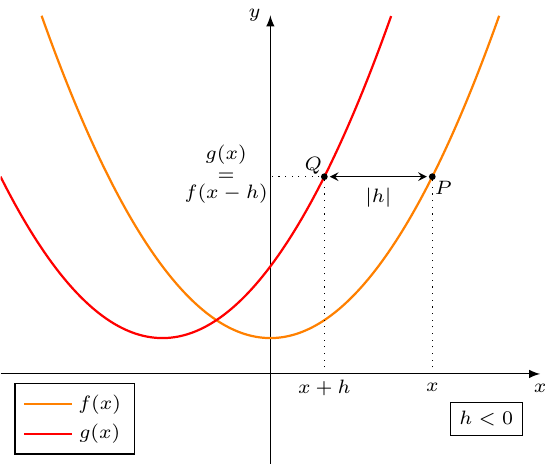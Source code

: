\documentclass[crop]{standalone}
\usepackage[dvipsnames]{xcolor}
\usepackage{tikz}
\usepackage{pgfplots}
\pgfplotsset{compat=1.18}
\usetikzlibrary{shapes.geometric,positioning}
\begin{document}
  \begin{tikzpicture}[font=\scriptsize]
    \begin{axis}[%
      axis x line=center,axis y line=center,
      % axis on top,
      % unit vector ratio={1 1},
      xlabel={$x$},ylabel={$y$},
      xlabel style={below},ylabel style={left},
      xmin=-5,xmax=5,xtick=\empty,
      ymin=-2.5,ymax=10,ytick=\empty,
      restrict y to domain=-2:10,
      axis line style={-latex},
      legend entries={$f(x)$,$g(x)$},
      legend columns=1,
      legend style={at={(axis cs:-2.5,-0.25)}},
      declare function={
        h = -2;
        f(\x) = 0.5*\x^2 + 1;
        g(\x) = f(\x-h);
      }
    ]%
      \node[draw] at (4,-1.25) {$h<0$};

      \addplot[mark=none,domain=-5:5,color=orange,thick,samples=1000] {f(x)};
      \addplot[mark=none,domain=-5:5,color=red,thick,samples=1000] {g(x)};

      \def\t{3}

      \draw[fill=black] (\t,{f(\t)}) circle (1pt);
      \node[yshift=-0.5em] at (\t,0) {$x$};

      \draw[fill=black] (\t+h,{g(\t+h)}) circle (1pt);
      \node[yshift=-0.5em] at (\t+h,0) {$x+h$};

      \draw[dotted] (\t,0) -- (\t,{f(\t)});
      \draw[dotted] (\t+h,0) -- (\t+h,{g(\t+h)});
      \draw[stealth-stealth] (\t-0.1,{f(\t)}) -- (\t+h+0.1,{g(\t+h)});
      \draw[dotted] (\t,{f(\t)}) -- (0,{g(\t+h)});
      \node[yshift=-0.75em] at (\t+h/2,{f(\t)}) {$|h|$};

      \node[yshift=-0.4em,xshift=0.4em] at (\t,{f(\t)}) {$P$};
      \node[yshift=0.4em,xshift=-0.4em] at (\t+h,{g(\t+h)}) {$Q$};
      \node[yshift=0.8em,xshift=-1.6em] at (0,{g(\t+h)}) {$g(x)$};
      \node[xshift=-1.6em] at (0,{g(\t+h)}) {$=$};
      \node[yshift=-0.6em,xshift=-1.6em] at (0,{g(\t+h)}) {$f(x-h)$};






      
      
      
      
      
      % \draw[dotted] (0,{f(-1)}) -- (-3,{f(-1)});
      % \draw[dotted] (0,{g(-1)}) -- (-3,{g(-1)});
      % \draw[stealth-stealth] (-3,{f(-1)}) -- (-3,{g(-1)});
      % \draw[fill=black] (-1,{f(-1)}) circle (1pt);
      % \draw[fill=black] (-1,{g(-1)}) circle (1pt);
      % \draw[dotted] (-1,{g(-1)}) -- (-1,0);
      % \node[yshift=-0.5em] at (-1,0) {$x$};
      % \node[yshift=-0.4em,xshift=-0.4em] at (-1,{f(-1)}) {$P$};
      % \node[xshift=0.8em] at (0,{f(-1)}) {$f(x)$};
      % \node[yshift=0.4em,xshift=0.4em] at (-1,{g(-1)}) {$Q$};
      % \node[xshift=0.9em] at (0,{g(-1)}) {$g(x)$};
    \end{axis}
  \end{tikzpicture}%
\end{document}